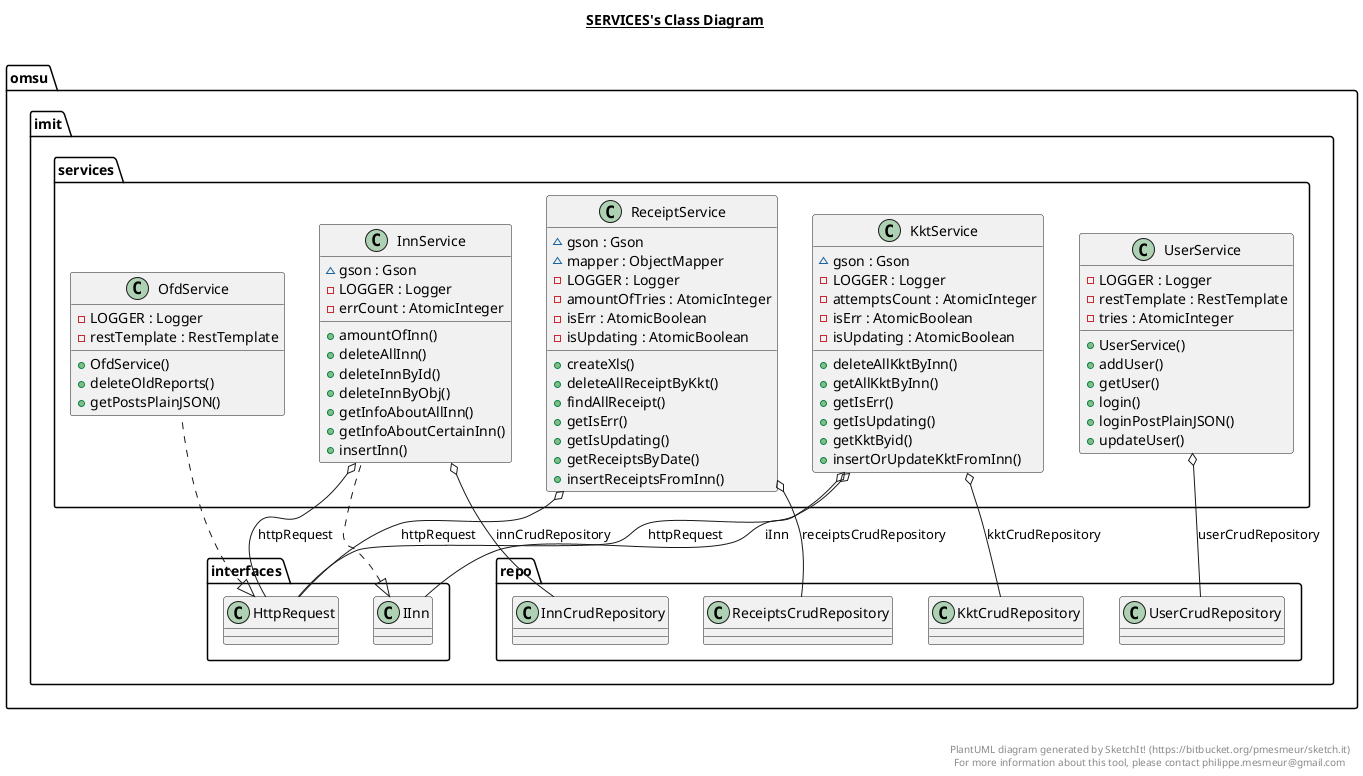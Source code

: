 @startuml

title __SERVICES's Class Diagram__\n

  namespace omsu.imit {
    namespace services {
      class omsu.imit.services.InnService {
          ~ gson : Gson
          - LOGGER : Logger
          - errCount : AtomicInteger
          + amountOfInn()
          + deleteAllInn()
          + deleteInnById()
          + deleteInnByObj()
          + getInfoAboutAllInn()
          + getInfoAboutCertainInn()
          + insertInn()
      }
    }
  }
  

  namespace omsu.imit {
    namespace services {
      class omsu.imit.services.KktService {
          ~ gson : Gson
          - LOGGER : Logger
          - attemptsCount : AtomicInteger
          - isErr : AtomicBoolean
          - isUpdating : AtomicBoolean
          + deleteAllKktByInn()
          + getAllKktByInn()
          + getIsErr()
          + getIsUpdating()
          + getKktByid()
          + insertOrUpdateKktFromInn()
      }
    }
  }
  

  namespace omsu.imit {
    namespace services {
      class omsu.imit.services.OfdService {
          - LOGGER : Logger
          - restTemplate : RestTemplate
          + OfdService()
          + deleteOldReports()
          + getPostsPlainJSON()
      }
    }
  }
  

  namespace omsu.imit {
    namespace services {
      class omsu.imit.services.ReceiptService {
          ~ gson : Gson
          ~ mapper : ObjectMapper
          - LOGGER : Logger
          - amountOfTries : AtomicInteger
          - isErr : AtomicBoolean
          - isUpdating : AtomicBoolean
          + createXls()
          + deleteAllReceiptByKkt()
          + findAllReceipt()
          + getIsErr()
          + getIsUpdating()
          + getReceiptsByDate()
          + insertReceiptsFromInn()
      }
    }
  }
  

  namespace omsu.imit {
    namespace services {
      class omsu.imit.services.UserService {
          - LOGGER : Logger
          - restTemplate : RestTemplate
          - tries : AtomicInteger
          + UserService()
          + addUser()
          + getUser()
          + login()
          + loginPostPlainJSON()
          + updateUser()
      }
    }
  }
  

  omsu.imit.services.InnService .up.|> omsu.imit.interfaces.IInn
  omsu.imit.services.InnService o-- omsu.imit.interfaces.HttpRequest : httpRequest
  omsu.imit.services.InnService o-- omsu.imit.repo.InnCrudRepository : innCrudRepository
  omsu.imit.services.KktService o-- omsu.imit.interfaces.HttpRequest : httpRequest
  omsu.imit.services.KktService o-- omsu.imit.interfaces.IInn : iInn
  omsu.imit.services.KktService o-- omsu.imit.repo.KktCrudRepository : kktCrudRepository
  omsu.imit.services.OfdService .up.|> omsu.imit.interfaces.HttpRequest
  omsu.imit.services.ReceiptService o-- omsu.imit.interfaces.HttpRequest : httpRequest
  omsu.imit.services.ReceiptService o-- omsu.imit.repo.ReceiptsCrudRepository : receiptsCrudRepository
  omsu.imit.services.UserService o-- omsu.imit.repo.UserCrudRepository : userCrudRepository


right footer


PlantUML diagram generated by SketchIt! (https://bitbucket.org/pmesmeur/sketch.it)
For more information about this tool, please contact philippe.mesmeur@gmail.com
endfooter

@enduml
